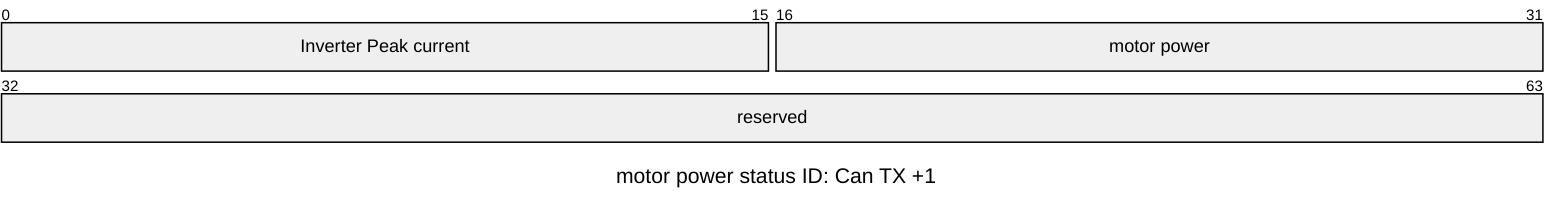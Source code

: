 ---
title: "motor power status ID: Can TX +1"
---
packet-beta

+16: "Inverter Peak current"
+16: "motor power"
+32: "reserved"